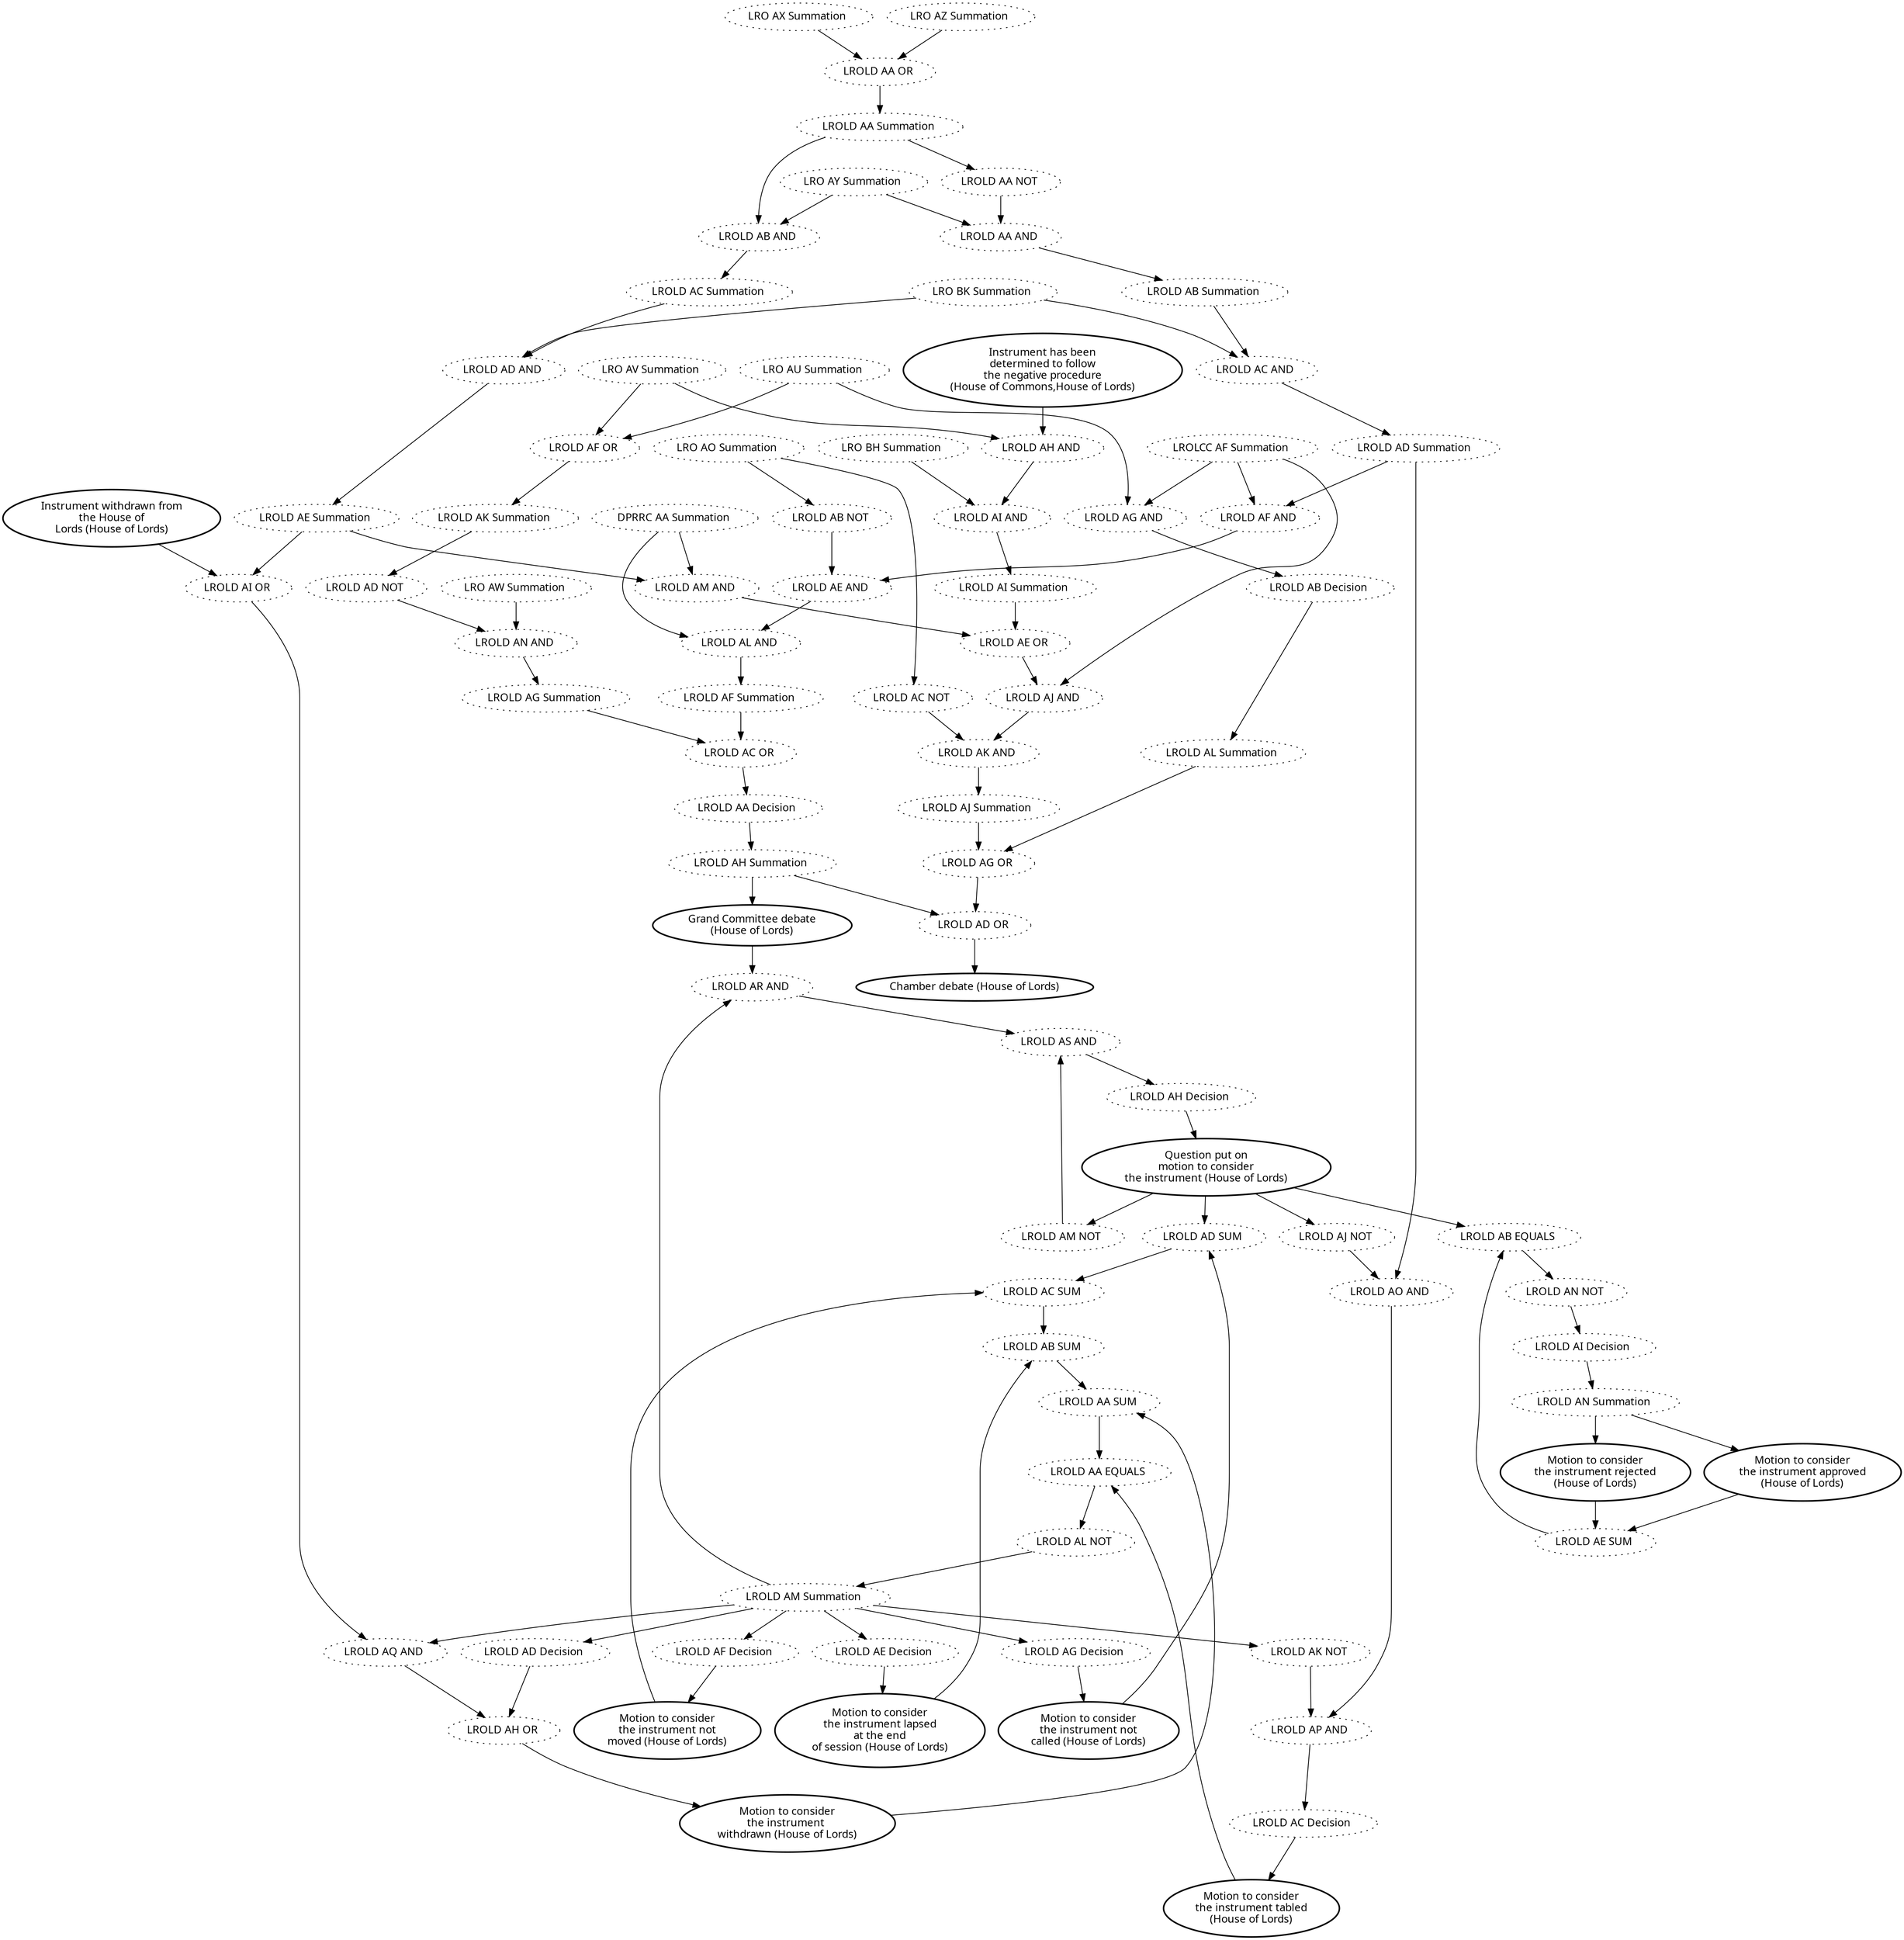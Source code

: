 digraph{graph[fontname="calibri"];node[fontname="calibri"];edge[fontname="calibri"];edge [style=solid, color=black];"21"->"3949"[label=""];edge[style=solid, color=black];edge [style=solid, color=black];"106"->"3957"[label=""];edge[style=solid, color=black];edge [style=solid, color=black];"1968"->"2411"[label=""];edge[style=solid, color=black];edge [style=solid, color=black];"1968"->"2407"[label=""];edge[style=solid, color=black];edge [style=solid, color=black];"1968"->"2408"[label=""];edge[style=solid, color=black];edge [style=solid, color=black];"2047"->"2409"[label=""];edge[style=solid, color=black];edge [style=solid, color=black];"2248"->"2420"[label=""];edge[style=solid, color=black];edge [style=solid, color=black];"2248"->"2419"[label=""];edge[style=solid, color=black];edge [style=solid, color=black];"2253"->"2408"[label=""];edge[style=solid, color=black];edge [style=solid, color=black];"2253"->"2823"[label=""];edge[style=solid, color=black];edge [style=solid, color=black];"2254"->"2409"[label=""];edge[style=solid, color=black];edge [style=solid, color=black];"2254"->"2823"[label=""];edge[style=solid, color=black];edge [style=solid, color=black];"2255"->"2820"[label=""];edge[style=solid, color=black];edge [style=solid, color=black];"2257"->"2413"[label=""];edge[style=solid, color=black];edge [style=solid, color=black];"2258"->"2402"[label=""];edge[style=solid, color=black];edge [style=solid, color=black];"2258"->"2403"[label=""];edge[style=solid, color=black];edge [style=solid, color=black];"2259"->"2413"[label=""];edge[style=solid, color=black];edge [style=solid, color=black];"2266"->"2410"[label=""];edge[style=solid, color=black];edge [style=solid, color=black];"2269"->"2404"[label=""];edge[style=solid, color=black];edge [style=solid, color=black];"2269"->"2405"[label=""];edge[style=solid, color=black];edge [style=solid, color=black];"2402"->"2423"[label=""];edge[style=solid, color=black];edge [style=solid, color=black];"2403"->"2424"[label=""];edge[style=solid, color=black];edge [style=solid, color=black];"2404"->"2425"[label=""];edge[style=solid, color=black];edge [style=solid, color=black];"2405"->"2426"[label=""];edge[style=solid, color=black];edge [style=solid, color=black];"2406"->"2779"[label=""];edge[style=solid, color=black];edge [style=solid, color=black];"2407"->"2406"[label=""];edge[style=solid, color=black];edge [style=solid, color=black];"2408"->"2824"[label=""];edge[style=solid, color=black];edge [style=solid, color=black];"2409"->"2410"[label=""];edge[style=solid, color=black];edge [style=solid, color=black];"2410"->"2430"[label=""];edge[style=solid, color=black];edge [style=solid, color=black];"2411"->"2412"[label=""];edge[style=solid, color=black];edge [style=solid, color=black];"2412"->"2431"[label=""];edge[style=solid, color=black];edge [style=solid, color=black];"2413"->"2422"[label=""];edge[style=solid, color=black];edge [style=solid, color=black];"2415"->"2421"[label=""];edge[style=solid, color=black];edge [style=solid, color=black];"2416"->"2"[label=""];edge[style=solid, color=black];edge [style=solid, color=black];"2417"->"2411"[label=""];edge[style=solid, color=black];edge [style=solid, color=black];"2418"->"2402"[label=""];edge[style=solid, color=black];edge [style=solid, color=black];"2419"->"2406"[label=""];edge[style=solid, color=black];edge [style=solid, color=black];"2420"->"2412"[label=""];edge[style=solid, color=black];edge [style=solid, color=black];"2421"->"2429"[label=""];edge[style=solid, color=black];edge [style=solid, color=black];"2422"->"2418"[label=""];edge[style=solid, color=black];edge [style=solid, color=black];"2422"->"2403"[label=""];edge[style=solid, color=black];edge [style=solid, color=black];"2423"->"2404"[label=""];edge[style=solid, color=black];edge [style=solid, color=black];"2424"->"2405"[label=""];edge[style=solid, color=black];edge [style=solid, color=black];"2425"->"2407"[label=""];edge[style=solid, color=black];edge [style=solid, color=black];"2425"->"3946"[label=""];edge[style=solid, color=black];edge [style=solid, color=black];"2426"->"2780"[label=""];edge[style=solid, color=black];edge [style=solid, color=black];"2426"->"3957"[label=""];edge[style=solid, color=black];edge [style=solid, color=black];"2427"->"2415"[label=""];edge[style=solid, color=black];edge [style=solid, color=black];"2428"->"2415"[label=""];edge[style=solid, color=black];edge [style=solid, color=black];"2429"->"2416"[label=""];edge[style=solid, color=black];edge [style=solid, color=black];"2429"->"21"[label=""];edge[style=solid, color=black];edge [style=solid, color=black];"2430"->"2417"[label=""];edge[style=solid, color=black];edge [style=solid, color=black];"2431"->"2826"[label=""];edge[style=solid, color=black];edge [style=solid, color=black];"2778"->"2779"[label=""];edge[style=solid, color=black];edge [style=solid, color=black];"2778"->"2780"[label=""];edge[style=solid, color=black];edge [style=solid, color=black];"2779"->"2427"[label=""];edge[style=solid, color=black];edge [style=solid, color=black];"2780"->"2417"[label=""];edge[style=solid, color=black];edge [style=solid, color=black];"2820"->"2428"[label=""];edge[style=solid, color=black];edge [style=solid, color=black];"2821"->"2820"[label=""];edge[style=solid, color=black];edge [style=solid, color=black];"2822"->"2821"[label=""];edge[style=solid, color=black];edge [style=solid, color=black];"2823"->"2822"[label=""];edge[style=solid, color=black];edge [style=solid, color=black];"2824"->"2825"[label=""];edge[style=solid, color=black];edge [style=solid, color=black];"2825"->"2826"[label=""];edge[style=solid, color=black];edge [style=solid, color=black];"2826"->"2416"[label=""];edge[style=solid, color=black];edge [style=solid, color=black];"3331"->"3971"[label=""];edge[style=solid, color=black];edge [style=solid, color=black];"3332"->"3966"[label=""];edge[style=solid, color=black];edge [style=solid, color=black];"3333"->"3967"[label=""];edge[style=solid, color=black];edge [style=solid, color=black];"3334"->"3968"[label=""];edge[style=solid, color=black];edge [style=solid, color=black];"3335"->"3969"[label=""];edge[style=solid, color=black];edge [style=solid, color=black];"3336"->"3951"[label=""];edge[style=solid, color=black];edge [style=solid, color=black];"3336"->"3969"[label=""];edge[style=solid, color=black];edge [style=solid, color=black];"3336"->"3954"[label=""];edge[style=solid, color=black];edge [style=solid, color=black];"3336"->"3972"[label=""];edge[style=solid, color=black];edge [style=solid, color=black];"3337"->"3970"[label=""];edge[style=solid, color=black];edge [style=solid, color=black];"3338"->"3970"[label=""];edge[style=solid, color=black];edge [style=solid, color=black];"3946"->"3947"[label=""];edge[style=solid, color=black];edge [style=solid, color=black];"3947"->"3958"[label=""];edge[style=solid, color=black];edge [style=solid, color=black];"3948"->"3956"[label=""];edge[style=solid, color=black];edge [style=solid, color=black];"3949"->"3950"[label=""];edge[style=solid, color=black];edge [style=solid, color=black];"3950"->"3963"[label=""];edge[style=solid, color=black];edge [style=solid, color=black];"3951"->"3946"[label=""];edge[style=solid, color=black];edge [style=solid, color=black];"3952"->"3947"[label=""];edge[style=solid, color=black];edge [style=solid, color=black];"3953"->"3973"[label=""];edge[style=solid, color=black];edge [style=solid, color=black];"3954"->"3950"[label=""];edge[style=solid, color=black];edge [style=solid, color=black];"3955"->"3964"[label=""];edge[style=solid, color=black];edge [style=solid, color=black];"3956"->"3332"[label=""];edge[style=solid, color=black];edge [style=solid, color=black];"3957"->"3948"[label=""];edge[style=solid, color=black];edge [style=solid, color=black];"3958"->"3331"[label=""];edge[style=solid, color=black];edge [style=solid, color=black];"3959"->"3956"[label=""];edge[style=solid, color=black];edge [style=solid, color=black];"3960"->"3333"[label=""];edge[style=solid, color=black];edge [style=solid, color=black];"3961"->"3334"[label=""];edge[style=solid, color=black];edge [style=solid, color=black];"3962"->"3335"[label=""];edge[style=solid, color=black];edge [style=solid, color=black];"3963"->"3336"[label=""];edge[style=solid, color=black];edge [style=solid, color=black];"3964"->"3974"[label=""];edge[style=solid, color=black];edge [style=solid, color=black];"3966"->"3971"[label=""];edge[style=solid, color=black];edge [style=solid, color=black];"3967"->"3966"[label=""];edge[style=solid, color=black];edge [style=solid, color=black];"3968"->"3967"[label=""];edge[style=solid, color=black];edge [style=solid, color=black];"3969"->"3968"[label=""];edge[style=solid, color=black];edge [style=solid, color=black];"3970"->"3972"[label=""];edge[style=solid, color=black];edge [style=solid, color=black];"3971"->"3953"[label=""];edge[style=solid, color=black];edge [style=solid, color=black];"3972"->"3955"[label=""];edge[style=solid, color=black];edge [style=solid, color=black];"3973"->"3952"[label=""];edge[style=solid, color=black];edge [style=solid, color=black];"3973"->"3959"[label=""];edge[style=solid, color=black];edge [style=solid, color=black];"3973"->"3948"[label=""];edge[style=solid, color=black];edge [style=solid, color=black];"3973"->"3961"[label=""];edge[style=solid, color=black];edge [style=solid, color=black];"3973"->"3962"[label=""];edge[style=solid, color=black];edge [style=solid, color=black];"3973"->"3960"[label=""];edge[style=solid, color=black];edge [style=solid, color=black];"3973"->"3949"[label=""];edge[style=solid, color=black];edge [style=solid, color=black];"3974"->"3337"[label=""];edge[style=solid, color=black];edge [style=solid, color=black];"3974"->"3338"[label=""];edge[style=solid, color=black];"21" [label="Grand Committee debate\n(House of Lords)", style=bold];"106" [label="Instrument withdrawn from\nthe House of\nLords (House of Lords)", style=bold];"1968" [label="LROLCC AF Summation ", style=dotted];"2047" [label="Instrument has been\ndetermined to follow\nthe negative procedure\n(House of Commons,House of Lords)", style=bold];"2248" [label="LRO AO Summation ", style=dotted];"2253" [label="LRO AU Summation ", style=dotted];"2254" [label="LRO AV Summation ", style=dotted];"2255" [label="LRO AW Summation ", style=dotted];"2257" [label="LRO AX Summation ", style=dotted];"2258" [label="LRO AY Summation ", style=dotted];"2259" [label="LRO AZ Summation ", style=dotted];"2266" [label="LRO BH Summation ", style=dotted];"2269" [label="LRO BK Summation ", style=dotted];"2402" [label="LROLD AA AND ", style=dotted];"2403" [label="LROLD AB AND ", style=dotted];"2404" [label="LROLD AC AND ", style=dotted];"2405" [label="LROLD AD AND ", style=dotted];"2406" [label="LROLD AE AND ", style=dotted];"2407" [label="LROLD AF AND ", style=dotted];"2408" [label="LROLD AG AND ", style=dotted];"2409" [label="LROLD AH AND ", style=dotted];"2410" [label="LROLD AI AND ", style=dotted];"2411" [label="LROLD AJ AND ", style=dotted];"2412" [label="LROLD AK AND ", style=dotted];"2413" [label="LROLD AA OR ", style=dotted];"2415" [label="LROLD AC OR ", style=dotted];"2416" [label="LROLD AD OR ", style=dotted];"2417" [label="LROLD AE OR ", style=dotted];"2418" [label="LROLD AA NOT ", style=dotted];"2419" [label="LROLD AB NOT ", style=dotted];"2420" [label="LROLD AC NOT ", style=dotted];"2421" [label="LROLD AA Decision ", style=dotted];"2422" [label="LROLD AA Summation ", style=dotted];"2423" [label="LROLD AB Summation ", style=dotted];"2424" [label="LROLD AC Summation ", style=dotted];"2425" [label="LROLD AD Summation ", style=dotted];"2426" [label="LROLD AE Summation ", style=dotted];"2427" [label="LROLD AF Summation ", style=dotted];"2428" [label="LROLD AG Summation ", style=dotted];"2429" [label="LROLD AH Summation ", style=dotted];"2430" [label="LROLD AI Summation ", style=dotted];"2431" [label="LROLD AJ Summation ", style=dotted];"2778" [label="DPRRC AA Summation ", style=dotted];"2779" [label="LROLD AL AND ", style=dotted];"2780" [label="LROLD AM AND ", style=dotted];"2820" [label="LROLD AN AND ", style=dotted];"2821" [label="LROLD AD NOT ", style=dotted];"2822" [label="LROLD AK Summation ", style=dotted];"2823" [label="LROLD AF OR ", style=dotted];"2824" [label="LROLD AB Decision ", style=dotted];"2825" [label="LROLD AL Summation ", style=dotted];"2826" [label="LROLD AG OR ", style=dotted];"3331" [label="Motion to consider\nthe instrument tabled\n(House of Lords)", style=bold];"3332" [label="Motion to consider\nthe instrument \nwithdrawn (House of Lords)", style=bold];"3333" [label="Motion to consider\nthe instrument lapsed\nat the end\nof session (House of Lords)", style=bold];"3334" [label="Motion to consider\nthe instrument not\nmoved (House of Lords)", style=bold];"3335" [label="Motion to consider\nthe instrument not\ncalled (House of Lords)", style=bold];"3336" [label="Question put on\nmotion to consider\nthe instrument (House of Lords)", style=bold];"3337" [label="Motion to consider\nthe instrument approved\n(House of Lords)", style=bold];"3338" [label="Motion to consider\nthe instrument rejected\n(House of Lords)", style=bold];"3946" [label="LROLD AO AND ", style=dotted];"3947" [label="LROLD AP AND ", style=dotted];"3948" [label="LROLD AQ AND ", style=dotted];"3949" [label="LROLD AR AND ", style=dotted];"3950" [label="LROLD AS AND ", style=dotted];"3951" [label="LROLD AJ NOT ", style=dotted];"3952" [label="LROLD AK NOT ", style=dotted];"3953" [label="LROLD AL NOT ", style=dotted];"3954" [label="LROLD AM NOT ", style=dotted];"3955" [label="LROLD AN NOT ", style=dotted];"3956" [label="LROLD AH OR ", style=dotted];"3957" [label="LROLD AI OR ", style=dotted];"3958" [label="LROLD AC Decision ", style=dotted];"3959" [label="LROLD AD Decision ", style=dotted];"3960" [label="LROLD AE Decision ", style=dotted];"3961" [label="LROLD AF Decision ", style=dotted];"3962" [label="LROLD AG Decision ", style=dotted];"3963" [label="LROLD AH Decision ", style=dotted];"3964" [label="LROLD AI Decision ", style=dotted];"3966" [label="LROLD AA SUM ", style=dotted];"3967" [label="LROLD AB SUM ", style=dotted];"3968" [label="LROLD AC SUM ", style=dotted];"3969" [label="LROLD AD SUM ", style=dotted];"3970" [label="LROLD AE SUM ", style=dotted];"3971" [label="LROLD AA EQUALS ", style=dotted];"3972" [label="LROLD AB EQUALS ", style=dotted];"3973" [label="LROLD AM Summation ", style=dotted];"3974" [label="LROLD AN Summation ", style=dotted];"2" [label="Chamber debate (House of Lords)", style=bold];}
